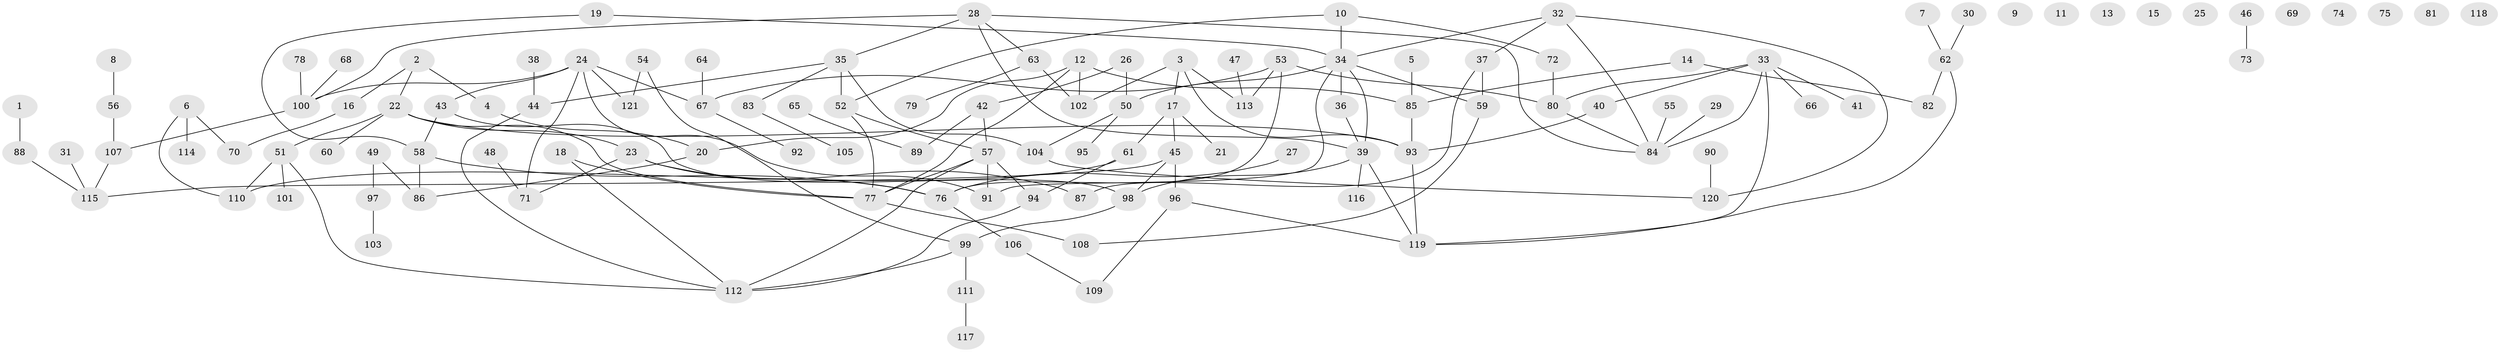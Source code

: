 // Generated by graph-tools (version 1.1) at 2025/12/03/09/25 04:12:59]
// undirected, 121 vertices, 152 edges
graph export_dot {
graph [start="1"]
  node [color=gray90,style=filled];
  1;
  2;
  3;
  4;
  5;
  6;
  7;
  8;
  9;
  10;
  11;
  12;
  13;
  14;
  15;
  16;
  17;
  18;
  19;
  20;
  21;
  22;
  23;
  24;
  25;
  26;
  27;
  28;
  29;
  30;
  31;
  32;
  33;
  34;
  35;
  36;
  37;
  38;
  39;
  40;
  41;
  42;
  43;
  44;
  45;
  46;
  47;
  48;
  49;
  50;
  51;
  52;
  53;
  54;
  55;
  56;
  57;
  58;
  59;
  60;
  61;
  62;
  63;
  64;
  65;
  66;
  67;
  68;
  69;
  70;
  71;
  72;
  73;
  74;
  75;
  76;
  77;
  78;
  79;
  80;
  81;
  82;
  83;
  84;
  85;
  86;
  87;
  88;
  89;
  90;
  91;
  92;
  93;
  94;
  95;
  96;
  97;
  98;
  99;
  100;
  101;
  102;
  103;
  104;
  105;
  106;
  107;
  108;
  109;
  110;
  111;
  112;
  113;
  114;
  115;
  116;
  117;
  118;
  119;
  120;
  121;
  1 -- 88;
  2 -- 4;
  2 -- 16;
  2 -- 22;
  3 -- 17;
  3 -- 93;
  3 -- 102;
  3 -- 113;
  4 -- 20;
  5 -- 85;
  6 -- 70;
  6 -- 110;
  6 -- 114;
  7 -- 62;
  8 -- 56;
  10 -- 34;
  10 -- 52;
  10 -- 72;
  12 -- 20;
  12 -- 77;
  12 -- 85;
  12 -- 102;
  14 -- 82;
  14 -- 85;
  16 -- 70;
  17 -- 21;
  17 -- 45;
  17 -- 61;
  18 -- 77;
  18 -- 112;
  19 -- 34;
  19 -- 58;
  20 -- 86;
  22 -- 23;
  22 -- 51;
  22 -- 60;
  22 -- 77;
  22 -- 93;
  23 -- 71;
  23 -- 76;
  23 -- 87;
  24 -- 43;
  24 -- 67;
  24 -- 71;
  24 -- 91;
  24 -- 100;
  24 -- 121;
  26 -- 42;
  26 -- 50;
  27 -- 76;
  28 -- 35;
  28 -- 39;
  28 -- 63;
  28 -- 84;
  28 -- 100;
  29 -- 84;
  30 -- 62;
  31 -- 115;
  32 -- 34;
  32 -- 37;
  32 -- 84;
  32 -- 120;
  33 -- 40;
  33 -- 41;
  33 -- 66;
  33 -- 80;
  33 -- 84;
  33 -- 119;
  34 -- 36;
  34 -- 39;
  34 -- 50;
  34 -- 59;
  34 -- 91;
  35 -- 44;
  35 -- 52;
  35 -- 83;
  35 -- 104;
  36 -- 39;
  37 -- 59;
  37 -- 87;
  38 -- 44;
  39 -- 98;
  39 -- 116;
  39 -- 119;
  40 -- 93;
  42 -- 57;
  42 -- 89;
  43 -- 58;
  43 -- 98;
  44 -- 112;
  45 -- 96;
  45 -- 98;
  45 -- 115;
  46 -- 73;
  47 -- 113;
  48 -- 71;
  49 -- 86;
  49 -- 97;
  50 -- 95;
  50 -- 104;
  51 -- 101;
  51 -- 110;
  51 -- 112;
  52 -- 57;
  52 -- 77;
  53 -- 67;
  53 -- 76;
  53 -- 80;
  53 -- 113;
  54 -- 99;
  54 -- 121;
  55 -- 84;
  56 -- 107;
  57 -- 77;
  57 -- 91;
  57 -- 94;
  57 -- 112;
  58 -- 76;
  58 -- 86;
  59 -- 108;
  61 -- 94;
  61 -- 110;
  62 -- 82;
  62 -- 119;
  63 -- 79;
  63 -- 102;
  64 -- 67;
  65 -- 89;
  67 -- 92;
  68 -- 100;
  72 -- 80;
  76 -- 106;
  77 -- 108;
  78 -- 100;
  80 -- 84;
  83 -- 105;
  85 -- 93;
  88 -- 115;
  90 -- 120;
  93 -- 119;
  94 -- 112;
  96 -- 109;
  96 -- 119;
  97 -- 103;
  98 -- 99;
  99 -- 111;
  99 -- 112;
  100 -- 107;
  104 -- 120;
  106 -- 109;
  107 -- 115;
  111 -- 117;
}
